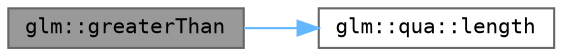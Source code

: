 digraph "glm::greaterThan"
{
 // LATEX_PDF_SIZE
  bgcolor="transparent";
  edge [fontname=Terminal,fontsize=10,labelfontname=Helvetica,labelfontsize=10];
  node [fontname=Terminal,fontsize=10,shape=box,height=0.2,width=0.4];
  rankdir="LR";
  Node1 [label="glm::greaterThan",height=0.2,width=0.4,color="gray40", fillcolor="grey60", style="filled", fontcolor="black",tooltip=" "];
  Node1 -> Node2 [color="steelblue1",style="solid"];
  Node2 [label="glm::qua::length",height=0.2,width=0.4,color="grey40", fillcolor="white", style="filled",URL="$structglm_1_1qua.html#a82d90e74a12348ae93fff26fe78b606a",tooltip="Return the count of components of a quaternion."];
}
